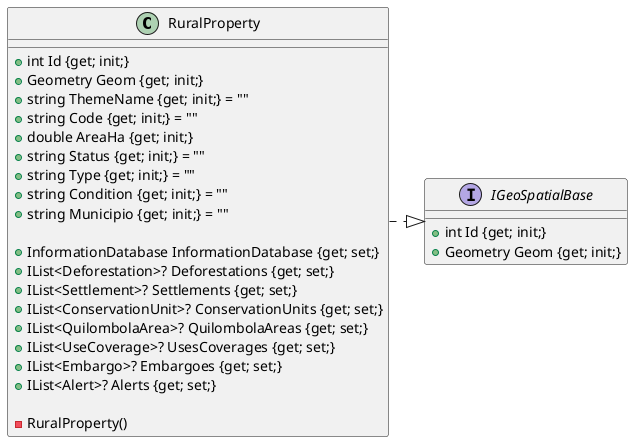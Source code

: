 @startuml

class RuralProperty {
    {method} +int Id {get; init;}
    {method} +Geometry Geom {get; init;}
    {method} +string ThemeName {get; init;} = ""
    {method} +string Code {get; init;} = ""
    {method} +double AreaHa {get; init;}
    {method} +string Status {get; init;} = ""
    {method} +string Type {get; init;} = ""
    {method} +string Condition {get; init;} = ""
    {method} +string Municipio {get; init;} = ""
    
    {method} +InformationDatabase InformationDatabase {get; set;}
    {method} +IList<Deforestation>? Deforestations {get; set;}
    {method} +IList<Settlement>? Settlements {get; set;}
    {method} +IList<ConservationUnit>? ConservationUnits {get; set;}
    {method} +IList<QuilombolaArea>? QuilombolaAreas {get; set;}
    {method} +IList<UseCoverage>? UsesCoverages {get; set;}
    {method} +IList<Embargo>? Embargoes {get; set;}
    {method} +IList<Alert>? Alerts {get; set;}

    {method} -RuralProperty()
}

interface IGeoSpatialBase {
    {method} +int Id {get; init;}
    {method} +Geometry Geom {get; init;}
}

RuralProperty .right|> IGeoSpatialBase 
@enduml
